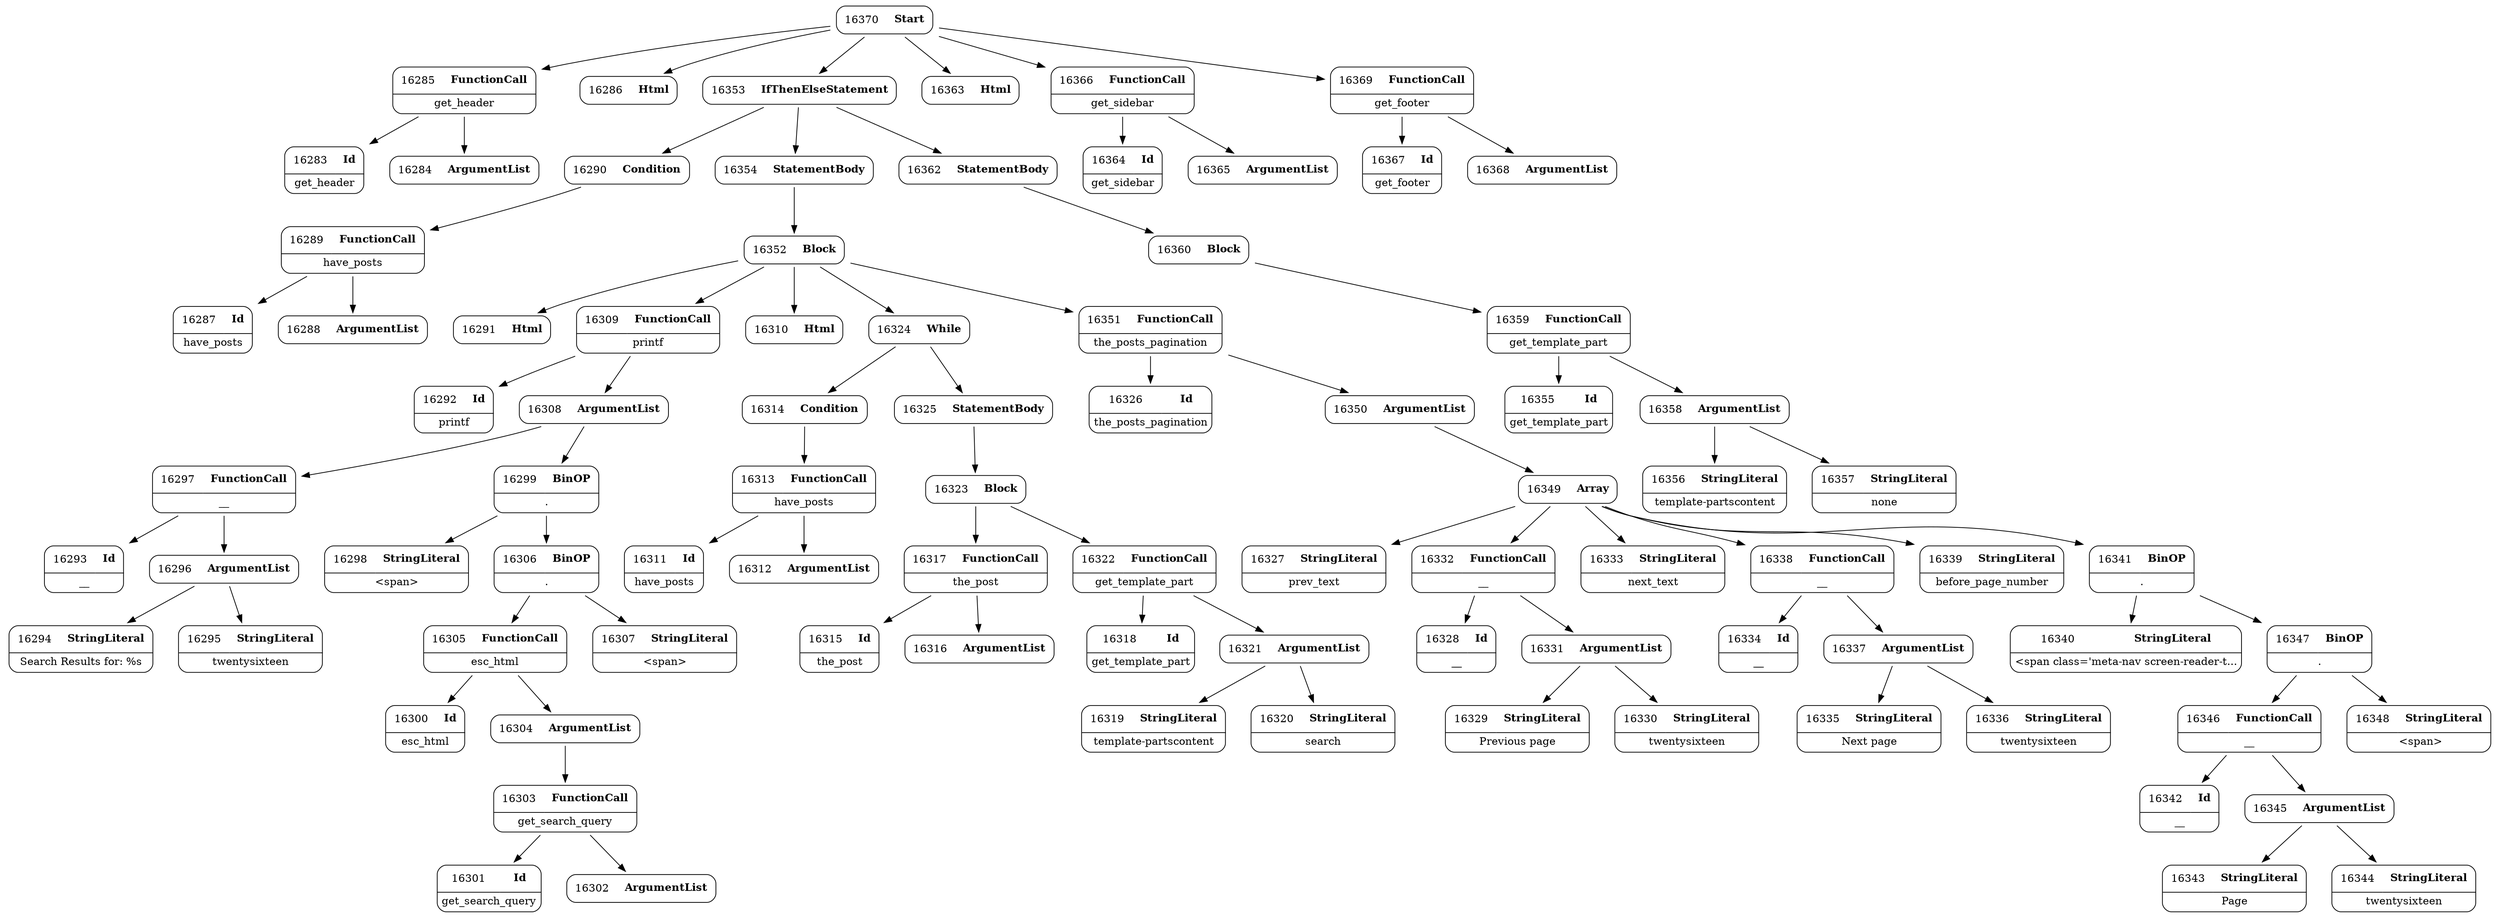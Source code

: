 digraph ast {
node [shape=none];
16283 [label=<<TABLE border='1' cellspacing='0' cellpadding='10' style='rounded' ><TR><TD border='0'>16283</TD><TD border='0'><B>Id</B></TD></TR><HR/><TR><TD border='0' cellpadding='5' colspan='2'>get_header</TD></TR></TABLE>>];
16284 [label=<<TABLE border='1' cellspacing='0' cellpadding='10' style='rounded' ><TR><TD border='0'>16284</TD><TD border='0'><B>ArgumentList</B></TD></TR></TABLE>>];
16285 [label=<<TABLE border='1' cellspacing='0' cellpadding='10' style='rounded' ><TR><TD border='0'>16285</TD><TD border='0'><B>FunctionCall</B></TD></TR><HR/><TR><TD border='0' cellpadding='5' colspan='2'>get_header</TD></TR></TABLE>>];
16285 -> 16283 [weight=2];
16285 -> 16284 [weight=2];
16286 [label=<<TABLE border='1' cellspacing='0' cellpadding='10' style='rounded' ><TR><TD border='0'>16286</TD><TD border='0'><B>Html</B></TD></TR></TABLE>>];
16287 [label=<<TABLE border='1' cellspacing='0' cellpadding='10' style='rounded' ><TR><TD border='0'>16287</TD><TD border='0'><B>Id</B></TD></TR><HR/><TR><TD border='0' cellpadding='5' colspan='2'>have_posts</TD></TR></TABLE>>];
16288 [label=<<TABLE border='1' cellspacing='0' cellpadding='10' style='rounded' ><TR><TD border='0'>16288</TD><TD border='0'><B>ArgumentList</B></TD></TR></TABLE>>];
16289 [label=<<TABLE border='1' cellspacing='0' cellpadding='10' style='rounded' ><TR><TD border='0'>16289</TD><TD border='0'><B>FunctionCall</B></TD></TR><HR/><TR><TD border='0' cellpadding='5' colspan='2'>have_posts</TD></TR></TABLE>>];
16289 -> 16287 [weight=2];
16289 -> 16288 [weight=2];
16290 [label=<<TABLE border='1' cellspacing='0' cellpadding='10' style='rounded' ><TR><TD border='0'>16290</TD><TD border='0'><B>Condition</B></TD></TR></TABLE>>];
16290 -> 16289 [weight=2];
16291 [label=<<TABLE border='1' cellspacing='0' cellpadding='10' style='rounded' ><TR><TD border='0'>16291</TD><TD border='0'><B>Html</B></TD></TR></TABLE>>];
16292 [label=<<TABLE border='1' cellspacing='0' cellpadding='10' style='rounded' ><TR><TD border='0'>16292</TD><TD border='0'><B>Id</B></TD></TR><HR/><TR><TD border='0' cellpadding='5' colspan='2'>printf</TD></TR></TABLE>>];
16293 [label=<<TABLE border='1' cellspacing='0' cellpadding='10' style='rounded' ><TR><TD border='0'>16293</TD><TD border='0'><B>Id</B></TD></TR><HR/><TR><TD border='0' cellpadding='5' colspan='2'>__</TD></TR></TABLE>>];
16294 [label=<<TABLE border='1' cellspacing='0' cellpadding='10' style='rounded' ><TR><TD border='0'>16294</TD><TD border='0'><B>StringLiteral</B></TD></TR><HR/><TR><TD border='0' cellpadding='5' colspan='2'>Search Results for: %s</TD></TR></TABLE>>];
16295 [label=<<TABLE border='1' cellspacing='0' cellpadding='10' style='rounded' ><TR><TD border='0'>16295</TD><TD border='0'><B>StringLiteral</B></TD></TR><HR/><TR><TD border='0' cellpadding='5' colspan='2'>twentysixteen</TD></TR></TABLE>>];
16296 [label=<<TABLE border='1' cellspacing='0' cellpadding='10' style='rounded' ><TR><TD border='0'>16296</TD><TD border='0'><B>ArgumentList</B></TD></TR></TABLE>>];
16296 -> 16294 [weight=2];
16296 -> 16295 [weight=2];
16297 [label=<<TABLE border='1' cellspacing='0' cellpadding='10' style='rounded' ><TR><TD border='0'>16297</TD><TD border='0'><B>FunctionCall</B></TD></TR><HR/><TR><TD border='0' cellpadding='5' colspan='2'>__</TD></TR></TABLE>>];
16297 -> 16293 [weight=2];
16297 -> 16296 [weight=2];
16298 [label=<<TABLE border='1' cellspacing='0' cellpadding='10' style='rounded' ><TR><TD border='0'>16298</TD><TD border='0'><B>StringLiteral</B></TD></TR><HR/><TR><TD border='0' cellpadding='5' colspan='2'>&lt;span&gt;</TD></TR></TABLE>>];
16299 [label=<<TABLE border='1' cellspacing='0' cellpadding='10' style='rounded' ><TR><TD border='0'>16299</TD><TD border='0'><B>BinOP</B></TD></TR><HR/><TR><TD border='0' cellpadding='5' colspan='2'>.</TD></TR></TABLE>>];
16299 -> 16298 [weight=2];
16299 -> 16306 [weight=2];
16300 [label=<<TABLE border='1' cellspacing='0' cellpadding='10' style='rounded' ><TR><TD border='0'>16300</TD><TD border='0'><B>Id</B></TD></TR><HR/><TR><TD border='0' cellpadding='5' colspan='2'>esc_html</TD></TR></TABLE>>];
16301 [label=<<TABLE border='1' cellspacing='0' cellpadding='10' style='rounded' ><TR><TD border='0'>16301</TD><TD border='0'><B>Id</B></TD></TR><HR/><TR><TD border='0' cellpadding='5' colspan='2'>get_search_query</TD></TR></TABLE>>];
16302 [label=<<TABLE border='1' cellspacing='0' cellpadding='10' style='rounded' ><TR><TD border='0'>16302</TD><TD border='0'><B>ArgumentList</B></TD></TR></TABLE>>];
16303 [label=<<TABLE border='1' cellspacing='0' cellpadding='10' style='rounded' ><TR><TD border='0'>16303</TD><TD border='0'><B>FunctionCall</B></TD></TR><HR/><TR><TD border='0' cellpadding='5' colspan='2'>get_search_query</TD></TR></TABLE>>];
16303 -> 16301 [weight=2];
16303 -> 16302 [weight=2];
16304 [label=<<TABLE border='1' cellspacing='0' cellpadding='10' style='rounded' ><TR><TD border='0'>16304</TD><TD border='0'><B>ArgumentList</B></TD></TR></TABLE>>];
16304 -> 16303 [weight=2];
16305 [label=<<TABLE border='1' cellspacing='0' cellpadding='10' style='rounded' ><TR><TD border='0'>16305</TD><TD border='0'><B>FunctionCall</B></TD></TR><HR/><TR><TD border='0' cellpadding='5' colspan='2'>esc_html</TD></TR></TABLE>>];
16305 -> 16300 [weight=2];
16305 -> 16304 [weight=2];
16306 [label=<<TABLE border='1' cellspacing='0' cellpadding='10' style='rounded' ><TR><TD border='0'>16306</TD><TD border='0'><B>BinOP</B></TD></TR><HR/><TR><TD border='0' cellpadding='5' colspan='2'>.</TD></TR></TABLE>>];
16306 -> 16305 [weight=2];
16306 -> 16307 [weight=2];
16307 [label=<<TABLE border='1' cellspacing='0' cellpadding='10' style='rounded' ><TR><TD border='0'>16307</TD><TD border='0'><B>StringLiteral</B></TD></TR><HR/><TR><TD border='0' cellpadding='5' colspan='2'>&lt;span&gt;</TD></TR></TABLE>>];
16308 [label=<<TABLE border='1' cellspacing='0' cellpadding='10' style='rounded' ><TR><TD border='0'>16308</TD><TD border='0'><B>ArgumentList</B></TD></TR></TABLE>>];
16308 -> 16297 [weight=2];
16308 -> 16299 [weight=2];
16309 [label=<<TABLE border='1' cellspacing='0' cellpadding='10' style='rounded' ><TR><TD border='0'>16309</TD><TD border='0'><B>FunctionCall</B></TD></TR><HR/><TR><TD border='0' cellpadding='5' colspan='2'>printf</TD></TR></TABLE>>];
16309 -> 16292 [weight=2];
16309 -> 16308 [weight=2];
16310 [label=<<TABLE border='1' cellspacing='0' cellpadding='10' style='rounded' ><TR><TD border='0'>16310</TD><TD border='0'><B>Html</B></TD></TR></TABLE>>];
16311 [label=<<TABLE border='1' cellspacing='0' cellpadding='10' style='rounded' ><TR><TD border='0'>16311</TD><TD border='0'><B>Id</B></TD></TR><HR/><TR><TD border='0' cellpadding='5' colspan='2'>have_posts</TD></TR></TABLE>>];
16312 [label=<<TABLE border='1' cellspacing='0' cellpadding='10' style='rounded' ><TR><TD border='0'>16312</TD><TD border='0'><B>ArgumentList</B></TD></TR></TABLE>>];
16313 [label=<<TABLE border='1' cellspacing='0' cellpadding='10' style='rounded' ><TR><TD border='0'>16313</TD><TD border='0'><B>FunctionCall</B></TD></TR><HR/><TR><TD border='0' cellpadding='5' colspan='2'>have_posts</TD></TR></TABLE>>];
16313 -> 16311 [weight=2];
16313 -> 16312 [weight=2];
16314 [label=<<TABLE border='1' cellspacing='0' cellpadding='10' style='rounded' ><TR><TD border='0'>16314</TD><TD border='0'><B>Condition</B></TD></TR></TABLE>>];
16314 -> 16313 [weight=2];
16315 [label=<<TABLE border='1' cellspacing='0' cellpadding='10' style='rounded' ><TR><TD border='0'>16315</TD><TD border='0'><B>Id</B></TD></TR><HR/><TR><TD border='0' cellpadding='5' colspan='2'>the_post</TD></TR></TABLE>>];
16316 [label=<<TABLE border='1' cellspacing='0' cellpadding='10' style='rounded' ><TR><TD border='0'>16316</TD><TD border='0'><B>ArgumentList</B></TD></TR></TABLE>>];
16317 [label=<<TABLE border='1' cellspacing='0' cellpadding='10' style='rounded' ><TR><TD border='0'>16317</TD><TD border='0'><B>FunctionCall</B></TD></TR><HR/><TR><TD border='0' cellpadding='5' colspan='2'>the_post</TD></TR></TABLE>>];
16317 -> 16315 [weight=2];
16317 -> 16316 [weight=2];
16318 [label=<<TABLE border='1' cellspacing='0' cellpadding='10' style='rounded' ><TR><TD border='0'>16318</TD><TD border='0'><B>Id</B></TD></TR><HR/><TR><TD border='0' cellpadding='5' colspan='2'>get_template_part</TD></TR></TABLE>>];
16319 [label=<<TABLE border='1' cellspacing='0' cellpadding='10' style='rounded' ><TR><TD border='0'>16319</TD><TD border='0'><B>StringLiteral</B></TD></TR><HR/><TR><TD border='0' cellpadding='5' colspan='2'>template-partscontent</TD></TR></TABLE>>];
16320 [label=<<TABLE border='1' cellspacing='0' cellpadding='10' style='rounded' ><TR><TD border='0'>16320</TD><TD border='0'><B>StringLiteral</B></TD></TR><HR/><TR><TD border='0' cellpadding='5' colspan='2'>search</TD></TR></TABLE>>];
16321 [label=<<TABLE border='1' cellspacing='0' cellpadding='10' style='rounded' ><TR><TD border='0'>16321</TD><TD border='0'><B>ArgumentList</B></TD></TR></TABLE>>];
16321 -> 16319 [weight=2];
16321 -> 16320 [weight=2];
16322 [label=<<TABLE border='1' cellspacing='0' cellpadding='10' style='rounded' ><TR><TD border='0'>16322</TD><TD border='0'><B>FunctionCall</B></TD></TR><HR/><TR><TD border='0' cellpadding='5' colspan='2'>get_template_part</TD></TR></TABLE>>];
16322 -> 16318 [weight=2];
16322 -> 16321 [weight=2];
16323 [label=<<TABLE border='1' cellspacing='0' cellpadding='10' style='rounded' ><TR><TD border='0'>16323</TD><TD border='0'><B>Block</B></TD></TR></TABLE>>];
16323 -> 16317 [weight=2];
16323 -> 16322 [weight=2];
16324 [label=<<TABLE border='1' cellspacing='0' cellpadding='10' style='rounded' ><TR><TD border='0'>16324</TD><TD border='0'><B>While</B></TD></TR></TABLE>>];
16324 -> 16314 [weight=2];
16324 -> 16325 [weight=2];
16325 [label=<<TABLE border='1' cellspacing='0' cellpadding='10' style='rounded' ><TR><TD border='0'>16325</TD><TD border='0'><B>StatementBody</B></TD></TR></TABLE>>];
16325 -> 16323 [weight=2];
16326 [label=<<TABLE border='1' cellspacing='0' cellpadding='10' style='rounded' ><TR><TD border='0'>16326</TD><TD border='0'><B>Id</B></TD></TR><HR/><TR><TD border='0' cellpadding='5' colspan='2'>the_posts_pagination</TD></TR></TABLE>>];
16327 [label=<<TABLE border='1' cellspacing='0' cellpadding='10' style='rounded' ><TR><TD border='0'>16327</TD><TD border='0'><B>StringLiteral</B></TD></TR><HR/><TR><TD border='0' cellpadding='5' colspan='2'>prev_text</TD></TR></TABLE>>];
16328 [label=<<TABLE border='1' cellspacing='0' cellpadding='10' style='rounded' ><TR><TD border='0'>16328</TD><TD border='0'><B>Id</B></TD></TR><HR/><TR><TD border='0' cellpadding='5' colspan='2'>__</TD></TR></TABLE>>];
16329 [label=<<TABLE border='1' cellspacing='0' cellpadding='10' style='rounded' ><TR><TD border='0'>16329</TD><TD border='0'><B>StringLiteral</B></TD></TR><HR/><TR><TD border='0' cellpadding='5' colspan='2'>Previous page</TD></TR></TABLE>>];
16330 [label=<<TABLE border='1' cellspacing='0' cellpadding='10' style='rounded' ><TR><TD border='0'>16330</TD><TD border='0'><B>StringLiteral</B></TD></TR><HR/><TR><TD border='0' cellpadding='5' colspan='2'>twentysixteen</TD></TR></TABLE>>];
16331 [label=<<TABLE border='1' cellspacing='0' cellpadding='10' style='rounded' ><TR><TD border='0'>16331</TD><TD border='0'><B>ArgumentList</B></TD></TR></TABLE>>];
16331 -> 16329 [weight=2];
16331 -> 16330 [weight=2];
16332 [label=<<TABLE border='1' cellspacing='0' cellpadding='10' style='rounded' ><TR><TD border='0'>16332</TD><TD border='0'><B>FunctionCall</B></TD></TR><HR/><TR><TD border='0' cellpadding='5' colspan='2'>__</TD></TR></TABLE>>];
16332 -> 16328 [weight=2];
16332 -> 16331 [weight=2];
16333 [label=<<TABLE border='1' cellspacing='0' cellpadding='10' style='rounded' ><TR><TD border='0'>16333</TD><TD border='0'><B>StringLiteral</B></TD></TR><HR/><TR><TD border='0' cellpadding='5' colspan='2'>next_text</TD></TR></TABLE>>];
16334 [label=<<TABLE border='1' cellspacing='0' cellpadding='10' style='rounded' ><TR><TD border='0'>16334</TD><TD border='0'><B>Id</B></TD></TR><HR/><TR><TD border='0' cellpadding='5' colspan='2'>__</TD></TR></TABLE>>];
16335 [label=<<TABLE border='1' cellspacing='0' cellpadding='10' style='rounded' ><TR><TD border='0'>16335</TD><TD border='0'><B>StringLiteral</B></TD></TR><HR/><TR><TD border='0' cellpadding='5' colspan='2'>Next page</TD></TR></TABLE>>];
16336 [label=<<TABLE border='1' cellspacing='0' cellpadding='10' style='rounded' ><TR><TD border='0'>16336</TD><TD border='0'><B>StringLiteral</B></TD></TR><HR/><TR><TD border='0' cellpadding='5' colspan='2'>twentysixteen</TD></TR></TABLE>>];
16337 [label=<<TABLE border='1' cellspacing='0' cellpadding='10' style='rounded' ><TR><TD border='0'>16337</TD><TD border='0'><B>ArgumentList</B></TD></TR></TABLE>>];
16337 -> 16335 [weight=2];
16337 -> 16336 [weight=2];
16338 [label=<<TABLE border='1' cellspacing='0' cellpadding='10' style='rounded' ><TR><TD border='0'>16338</TD><TD border='0'><B>FunctionCall</B></TD></TR><HR/><TR><TD border='0' cellpadding='5' colspan='2'>__</TD></TR></TABLE>>];
16338 -> 16334 [weight=2];
16338 -> 16337 [weight=2];
16339 [label=<<TABLE border='1' cellspacing='0' cellpadding='10' style='rounded' ><TR><TD border='0'>16339</TD><TD border='0'><B>StringLiteral</B></TD></TR><HR/><TR><TD border='0' cellpadding='5' colspan='2'>before_page_number</TD></TR></TABLE>>];
16340 [label=<<TABLE border='1' cellspacing='0' cellpadding='10' style='rounded' ><TR><TD border='0'>16340</TD><TD border='0'><B>StringLiteral</B></TD></TR><HR/><TR><TD border='0' cellpadding='5' colspan='2'>&lt;span class='meta-nav screen-reader-t...</TD></TR></TABLE>>];
16341 [label=<<TABLE border='1' cellspacing='0' cellpadding='10' style='rounded' ><TR><TD border='0'>16341</TD><TD border='0'><B>BinOP</B></TD></TR><HR/><TR><TD border='0' cellpadding='5' colspan='2'>.</TD></TR></TABLE>>];
16341 -> 16340 [weight=2];
16341 -> 16347 [weight=2];
16342 [label=<<TABLE border='1' cellspacing='0' cellpadding='10' style='rounded' ><TR><TD border='0'>16342</TD><TD border='0'><B>Id</B></TD></TR><HR/><TR><TD border='0' cellpadding='5' colspan='2'>__</TD></TR></TABLE>>];
16343 [label=<<TABLE border='1' cellspacing='0' cellpadding='10' style='rounded' ><TR><TD border='0'>16343</TD><TD border='0'><B>StringLiteral</B></TD></TR><HR/><TR><TD border='0' cellpadding='5' colspan='2'>Page</TD></TR></TABLE>>];
16344 [label=<<TABLE border='1' cellspacing='0' cellpadding='10' style='rounded' ><TR><TD border='0'>16344</TD><TD border='0'><B>StringLiteral</B></TD></TR><HR/><TR><TD border='0' cellpadding='5' colspan='2'>twentysixteen</TD></TR></TABLE>>];
16345 [label=<<TABLE border='1' cellspacing='0' cellpadding='10' style='rounded' ><TR><TD border='0'>16345</TD><TD border='0'><B>ArgumentList</B></TD></TR></TABLE>>];
16345 -> 16343 [weight=2];
16345 -> 16344 [weight=2];
16346 [label=<<TABLE border='1' cellspacing='0' cellpadding='10' style='rounded' ><TR><TD border='0'>16346</TD><TD border='0'><B>FunctionCall</B></TD></TR><HR/><TR><TD border='0' cellpadding='5' colspan='2'>__</TD></TR></TABLE>>];
16346 -> 16342 [weight=2];
16346 -> 16345 [weight=2];
16347 [label=<<TABLE border='1' cellspacing='0' cellpadding='10' style='rounded' ><TR><TD border='0'>16347</TD><TD border='0'><B>BinOP</B></TD></TR><HR/><TR><TD border='0' cellpadding='5' colspan='2'>.</TD></TR></TABLE>>];
16347 -> 16346 [weight=2];
16347 -> 16348 [weight=2];
16348 [label=<<TABLE border='1' cellspacing='0' cellpadding='10' style='rounded' ><TR><TD border='0'>16348</TD><TD border='0'><B>StringLiteral</B></TD></TR><HR/><TR><TD border='0' cellpadding='5' colspan='2'> &lt;span&gt;</TD></TR></TABLE>>];
16349 [label=<<TABLE border='1' cellspacing='0' cellpadding='10' style='rounded' ><TR><TD border='0'>16349</TD><TD border='0'><B>Array</B></TD></TR></TABLE>>];
16349 -> 16327 [weight=2];
16349 -> 16332 [weight=2];
16349 -> 16333 [weight=2];
16349 -> 16338 [weight=2];
16349 -> 16339 [weight=2];
16349 -> 16341 [weight=2];
16350 [label=<<TABLE border='1' cellspacing='0' cellpadding='10' style='rounded' ><TR><TD border='0'>16350</TD><TD border='0'><B>ArgumentList</B></TD></TR></TABLE>>];
16350 -> 16349 [weight=2];
16351 [label=<<TABLE border='1' cellspacing='0' cellpadding='10' style='rounded' ><TR><TD border='0'>16351</TD><TD border='0'><B>FunctionCall</B></TD></TR><HR/><TR><TD border='0' cellpadding='5' colspan='2'>the_posts_pagination</TD></TR></TABLE>>];
16351 -> 16326 [weight=2];
16351 -> 16350 [weight=2];
16352 [label=<<TABLE border='1' cellspacing='0' cellpadding='10' style='rounded' ><TR><TD border='0'>16352</TD><TD border='0'><B>Block</B></TD></TR></TABLE>>];
16352 -> 16291 [weight=2];
16352 -> 16309 [weight=2];
16352 -> 16310 [weight=2];
16352 -> 16324 [weight=2];
16352 -> 16351 [weight=2];
16353 [label=<<TABLE border='1' cellspacing='0' cellpadding='10' style='rounded' ><TR><TD border='0'>16353</TD><TD border='0'><B>IfThenElseStatement</B></TD></TR></TABLE>>];
16353 -> 16290 [weight=2];
16353 -> 16354 [weight=2];
16353 -> 16362 [weight=2];
16354 [label=<<TABLE border='1' cellspacing='0' cellpadding='10' style='rounded' ><TR><TD border='0'>16354</TD><TD border='0'><B>StatementBody</B></TD></TR></TABLE>>];
16354 -> 16352 [weight=2];
16355 [label=<<TABLE border='1' cellspacing='0' cellpadding='10' style='rounded' ><TR><TD border='0'>16355</TD><TD border='0'><B>Id</B></TD></TR><HR/><TR><TD border='0' cellpadding='5' colspan='2'>get_template_part</TD></TR></TABLE>>];
16356 [label=<<TABLE border='1' cellspacing='0' cellpadding='10' style='rounded' ><TR><TD border='0'>16356</TD><TD border='0'><B>StringLiteral</B></TD></TR><HR/><TR><TD border='0' cellpadding='5' colspan='2'>template-partscontent</TD></TR></TABLE>>];
16357 [label=<<TABLE border='1' cellspacing='0' cellpadding='10' style='rounded' ><TR><TD border='0'>16357</TD><TD border='0'><B>StringLiteral</B></TD></TR><HR/><TR><TD border='0' cellpadding='5' colspan='2'>none</TD></TR></TABLE>>];
16358 [label=<<TABLE border='1' cellspacing='0' cellpadding='10' style='rounded' ><TR><TD border='0'>16358</TD><TD border='0'><B>ArgumentList</B></TD></TR></TABLE>>];
16358 -> 16356 [weight=2];
16358 -> 16357 [weight=2];
16359 [label=<<TABLE border='1' cellspacing='0' cellpadding='10' style='rounded' ><TR><TD border='0'>16359</TD><TD border='0'><B>FunctionCall</B></TD></TR><HR/><TR><TD border='0' cellpadding='5' colspan='2'>get_template_part</TD></TR></TABLE>>];
16359 -> 16355 [weight=2];
16359 -> 16358 [weight=2];
16360 [label=<<TABLE border='1' cellspacing='0' cellpadding='10' style='rounded' ><TR><TD border='0'>16360</TD><TD border='0'><B>Block</B></TD></TR></TABLE>>];
16360 -> 16359 [weight=2];
16362 [label=<<TABLE border='1' cellspacing='0' cellpadding='10' style='rounded' ><TR><TD border='0'>16362</TD><TD border='0'><B>StatementBody</B></TD></TR></TABLE>>];
16362 -> 16360 [weight=2];
16363 [label=<<TABLE border='1' cellspacing='0' cellpadding='10' style='rounded' ><TR><TD border='0'>16363</TD><TD border='0'><B>Html</B></TD></TR></TABLE>>];
16364 [label=<<TABLE border='1' cellspacing='0' cellpadding='10' style='rounded' ><TR><TD border='0'>16364</TD><TD border='0'><B>Id</B></TD></TR><HR/><TR><TD border='0' cellpadding='5' colspan='2'>get_sidebar</TD></TR></TABLE>>];
16365 [label=<<TABLE border='1' cellspacing='0' cellpadding='10' style='rounded' ><TR><TD border='0'>16365</TD><TD border='0'><B>ArgumentList</B></TD></TR></TABLE>>];
16366 [label=<<TABLE border='1' cellspacing='0' cellpadding='10' style='rounded' ><TR><TD border='0'>16366</TD><TD border='0'><B>FunctionCall</B></TD></TR><HR/><TR><TD border='0' cellpadding='5' colspan='2'>get_sidebar</TD></TR></TABLE>>];
16366 -> 16364 [weight=2];
16366 -> 16365 [weight=2];
16367 [label=<<TABLE border='1' cellspacing='0' cellpadding='10' style='rounded' ><TR><TD border='0'>16367</TD><TD border='0'><B>Id</B></TD></TR><HR/><TR><TD border='0' cellpadding='5' colspan='2'>get_footer</TD></TR></TABLE>>];
16368 [label=<<TABLE border='1' cellspacing='0' cellpadding='10' style='rounded' ><TR><TD border='0'>16368</TD><TD border='0'><B>ArgumentList</B></TD></TR></TABLE>>];
16369 [label=<<TABLE border='1' cellspacing='0' cellpadding='10' style='rounded' ><TR><TD border='0'>16369</TD><TD border='0'><B>FunctionCall</B></TD></TR><HR/><TR><TD border='0' cellpadding='5' colspan='2'>get_footer</TD></TR></TABLE>>];
16369 -> 16367 [weight=2];
16369 -> 16368 [weight=2];
16370 [label=<<TABLE border='1' cellspacing='0' cellpadding='10' style='rounded' ><TR><TD border='0'>16370</TD><TD border='0'><B>Start</B></TD></TR></TABLE>>];
16370 -> 16285 [weight=2];
16370 -> 16286 [weight=2];
16370 -> 16353 [weight=2];
16370 -> 16363 [weight=2];
16370 -> 16366 [weight=2];
16370 -> 16369 [weight=2];
}
